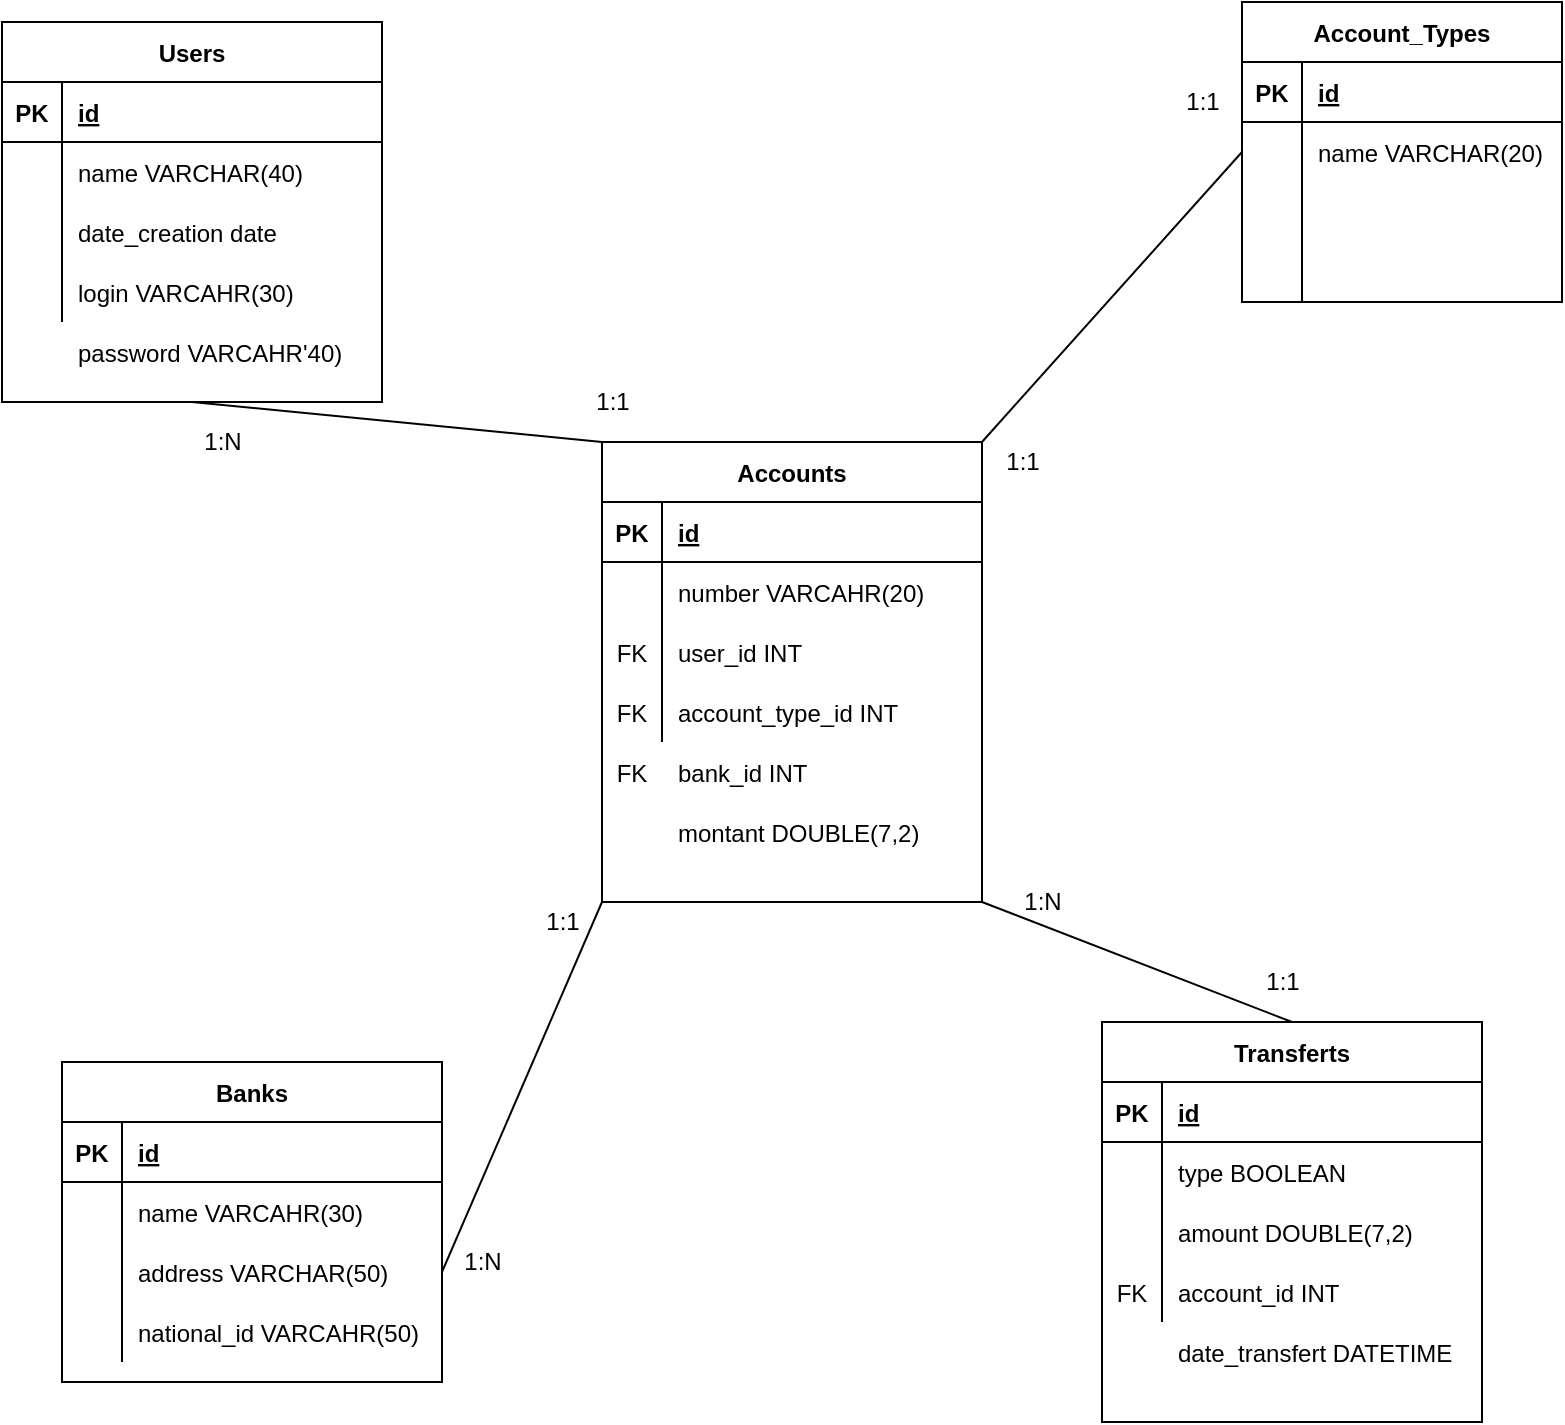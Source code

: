 <mxfile version="13.7.7" type="github">
  <diagram id="R2lEEEUBdFMjLlhIrx00" name="Page-1">
    <mxGraphModel dx="1422" dy="802" grid="1" gridSize="10" guides="1" tooltips="1" connect="1" arrows="1" fold="1" page="1" pageScale="1" pageWidth="850" pageHeight="1100" math="0" shadow="0" extFonts="Permanent Marker^https://fonts.googleapis.com/css?family=Permanent+Marker">
      <root>
        <mxCell id="0" />
        <mxCell id="1" parent="0" />
        <mxCell id="67jycsV7ZSqdvSspBb41-67" value="password VARCAHR&#39;40)" style="shape=partialRectangle;connectable=0;fillColor=none;top=0;left=0;bottom=0;right=0;align=left;spacingLeft=6;overflow=hidden;" vertex="1" parent="1">
          <mxGeometry x="50" y="200" width="150" height="30" as="geometry" />
        </mxCell>
        <mxCell id="67jycsV7ZSqdvSspBb41-70" value="bank_id INT" style="shape=partialRectangle;connectable=0;fillColor=none;top=0;left=0;bottom=0;right=0;align=left;spacingLeft=6;overflow=hidden;" vertex="1" parent="1">
          <mxGeometry x="350" y="410" width="150" height="30" as="geometry" />
        </mxCell>
        <mxCell id="67jycsV7ZSqdvSspBb41-71" value="montant DOUBLE(7,2)" style="shape=partialRectangle;connectable=0;fillColor=none;top=0;left=0;bottom=0;right=0;align=left;spacingLeft=6;overflow=hidden;" vertex="1" parent="1">
          <mxGeometry x="350" y="440" width="150" height="30" as="geometry" />
        </mxCell>
        <mxCell id="67jycsV7ZSqdvSspBb41-115" value="date_transfert DATETIME" style="shape=partialRectangle;connectable=0;fillColor=none;top=0;left=0;bottom=0;right=0;align=left;spacingLeft=6;overflow=hidden;" vertex="1" parent="1">
          <mxGeometry x="600" y="700" width="150" height="30" as="geometry" />
        </mxCell>
        <mxCell id="67jycsV7ZSqdvSspBb41-131" value="FK" style="shape=partialRectangle;connectable=0;fillColor=none;top=0;left=0;bottom=0;right=0;editable=1;overflow=hidden;" vertex="1" parent="1">
          <mxGeometry x="320" y="410" width="30" height="30" as="geometry" />
        </mxCell>
        <mxCell id="67jycsV7ZSqdvSspBb41-51" value="Users" style="shape=table;startSize=30;container=1;collapsible=1;childLayout=tableLayout;fixedRows=1;rowLines=0;fontStyle=1;align=center;resizeLast=1;" vertex="1" parent="1">
          <mxGeometry x="20" y="50" width="190" height="190" as="geometry" />
        </mxCell>
        <mxCell id="67jycsV7ZSqdvSspBb41-52" value="" style="shape=partialRectangle;collapsible=0;dropTarget=0;pointerEvents=0;fillColor=none;top=0;left=0;bottom=1;right=0;points=[[0,0.5],[1,0.5]];portConstraint=eastwest;" vertex="1" parent="67jycsV7ZSqdvSspBb41-51">
          <mxGeometry y="30" width="190" height="30" as="geometry" />
        </mxCell>
        <mxCell id="67jycsV7ZSqdvSspBb41-53" value="PK" style="shape=partialRectangle;connectable=0;fillColor=none;top=0;left=0;bottom=0;right=0;fontStyle=1;overflow=hidden;" vertex="1" parent="67jycsV7ZSqdvSspBb41-52">
          <mxGeometry width="30" height="30" as="geometry" />
        </mxCell>
        <mxCell id="67jycsV7ZSqdvSspBb41-54" value="id" style="shape=partialRectangle;connectable=0;fillColor=none;top=0;left=0;bottom=0;right=0;align=left;spacingLeft=6;fontStyle=5;overflow=hidden;" vertex="1" parent="67jycsV7ZSqdvSspBb41-52">
          <mxGeometry x="30" width="160" height="30" as="geometry" />
        </mxCell>
        <mxCell id="67jycsV7ZSqdvSspBb41-55" value="" style="shape=partialRectangle;collapsible=0;dropTarget=0;pointerEvents=0;fillColor=none;top=0;left=0;bottom=0;right=0;points=[[0,0.5],[1,0.5]];portConstraint=eastwest;" vertex="1" parent="67jycsV7ZSqdvSspBb41-51">
          <mxGeometry y="60" width="190" height="30" as="geometry" />
        </mxCell>
        <mxCell id="67jycsV7ZSqdvSspBb41-56" value="" style="shape=partialRectangle;connectable=0;fillColor=none;top=0;left=0;bottom=0;right=0;editable=1;overflow=hidden;" vertex="1" parent="67jycsV7ZSqdvSspBb41-55">
          <mxGeometry width="30" height="30" as="geometry" />
        </mxCell>
        <mxCell id="67jycsV7ZSqdvSspBb41-57" value="name VARCHAR(40)" style="shape=partialRectangle;connectable=0;fillColor=none;top=0;left=0;bottom=0;right=0;align=left;spacingLeft=6;overflow=hidden;" vertex="1" parent="67jycsV7ZSqdvSspBb41-55">
          <mxGeometry x="30" width="160" height="30" as="geometry" />
        </mxCell>
        <mxCell id="67jycsV7ZSqdvSspBb41-58" value="" style="shape=partialRectangle;collapsible=0;dropTarget=0;pointerEvents=0;fillColor=none;top=0;left=0;bottom=0;right=0;points=[[0,0.5],[1,0.5]];portConstraint=eastwest;" vertex="1" parent="67jycsV7ZSqdvSspBb41-51">
          <mxGeometry y="90" width="190" height="30" as="geometry" />
        </mxCell>
        <mxCell id="67jycsV7ZSqdvSspBb41-59" value="" style="shape=partialRectangle;connectable=0;fillColor=none;top=0;left=0;bottom=0;right=0;editable=1;overflow=hidden;" vertex="1" parent="67jycsV7ZSqdvSspBb41-58">
          <mxGeometry width="30" height="30" as="geometry" />
        </mxCell>
        <mxCell id="67jycsV7ZSqdvSspBb41-60" value="date_creation date" style="shape=partialRectangle;connectable=0;fillColor=none;top=0;left=0;bottom=0;right=0;align=left;spacingLeft=6;overflow=hidden;" vertex="1" parent="67jycsV7ZSqdvSspBb41-58">
          <mxGeometry x="30" width="160" height="30" as="geometry" />
        </mxCell>
        <mxCell id="67jycsV7ZSqdvSspBb41-61" value="" style="shape=partialRectangle;collapsible=0;dropTarget=0;pointerEvents=0;fillColor=none;top=0;left=0;bottom=0;right=0;points=[[0,0.5],[1,0.5]];portConstraint=eastwest;" vertex="1" parent="67jycsV7ZSqdvSspBb41-51">
          <mxGeometry y="120" width="190" height="30" as="geometry" />
        </mxCell>
        <mxCell id="67jycsV7ZSqdvSspBb41-62" value="" style="shape=partialRectangle;connectable=0;fillColor=none;top=0;left=0;bottom=0;right=0;editable=1;overflow=hidden;" vertex="1" parent="67jycsV7ZSqdvSspBb41-61">
          <mxGeometry width="30" height="30" as="geometry" />
        </mxCell>
        <mxCell id="67jycsV7ZSqdvSspBb41-63" value="login VARCAHR(30)" style="shape=partialRectangle;connectable=0;fillColor=none;top=0;left=0;bottom=0;right=0;align=left;spacingLeft=6;overflow=hidden;" vertex="1" parent="67jycsV7ZSqdvSspBb41-61">
          <mxGeometry x="30" width="160" height="30" as="geometry" />
        </mxCell>
        <mxCell id="67jycsV7ZSqdvSspBb41-102" value="Banks" style="shape=table;startSize=30;container=1;collapsible=1;childLayout=tableLayout;fixedRows=1;rowLines=0;fontStyle=1;align=center;resizeLast=1;" vertex="1" parent="1">
          <mxGeometry x="50" y="570" width="190" height="160" as="geometry" />
        </mxCell>
        <mxCell id="67jycsV7ZSqdvSspBb41-103" value="" style="shape=partialRectangle;collapsible=0;dropTarget=0;pointerEvents=0;fillColor=none;top=0;left=0;bottom=1;right=0;points=[[0,0.5],[1,0.5]];portConstraint=eastwest;" vertex="1" parent="67jycsV7ZSqdvSspBb41-102">
          <mxGeometry y="30" width="190" height="30" as="geometry" />
        </mxCell>
        <mxCell id="67jycsV7ZSqdvSspBb41-104" value="PK" style="shape=partialRectangle;connectable=0;fillColor=none;top=0;left=0;bottom=0;right=0;fontStyle=1;overflow=hidden;" vertex="1" parent="67jycsV7ZSqdvSspBb41-103">
          <mxGeometry width="30" height="30" as="geometry" />
        </mxCell>
        <mxCell id="67jycsV7ZSqdvSspBb41-105" value="id" style="shape=partialRectangle;connectable=0;fillColor=none;top=0;left=0;bottom=0;right=0;align=left;spacingLeft=6;fontStyle=5;overflow=hidden;" vertex="1" parent="67jycsV7ZSqdvSspBb41-103">
          <mxGeometry x="30" width="160" height="30" as="geometry" />
        </mxCell>
        <mxCell id="67jycsV7ZSqdvSspBb41-106" value="" style="shape=partialRectangle;collapsible=0;dropTarget=0;pointerEvents=0;fillColor=none;top=0;left=0;bottom=0;right=0;points=[[0,0.5],[1,0.5]];portConstraint=eastwest;" vertex="1" parent="67jycsV7ZSqdvSspBb41-102">
          <mxGeometry y="60" width="190" height="30" as="geometry" />
        </mxCell>
        <mxCell id="67jycsV7ZSqdvSspBb41-107" value="" style="shape=partialRectangle;connectable=0;fillColor=none;top=0;left=0;bottom=0;right=0;editable=1;overflow=hidden;" vertex="1" parent="67jycsV7ZSqdvSspBb41-106">
          <mxGeometry width="30" height="30" as="geometry" />
        </mxCell>
        <mxCell id="67jycsV7ZSqdvSspBb41-108" value="name VARCAHR(30)" style="shape=partialRectangle;connectable=0;fillColor=none;top=0;left=0;bottom=0;right=0;align=left;spacingLeft=6;overflow=hidden;" vertex="1" parent="67jycsV7ZSqdvSspBb41-106">
          <mxGeometry x="30" width="160" height="30" as="geometry" />
        </mxCell>
        <mxCell id="67jycsV7ZSqdvSspBb41-109" value="" style="shape=partialRectangle;collapsible=0;dropTarget=0;pointerEvents=0;fillColor=none;top=0;left=0;bottom=0;right=0;points=[[0,0.5],[1,0.5]];portConstraint=eastwest;" vertex="1" parent="67jycsV7ZSqdvSspBb41-102">
          <mxGeometry y="90" width="190" height="30" as="geometry" />
        </mxCell>
        <mxCell id="67jycsV7ZSqdvSspBb41-110" value="" style="shape=partialRectangle;connectable=0;fillColor=none;top=0;left=0;bottom=0;right=0;editable=1;overflow=hidden;" vertex="1" parent="67jycsV7ZSqdvSspBb41-109">
          <mxGeometry width="30" height="30" as="geometry" />
        </mxCell>
        <mxCell id="67jycsV7ZSqdvSspBb41-111" value="address VARCHAR(50)" style="shape=partialRectangle;connectable=0;fillColor=none;top=0;left=0;bottom=0;right=0;align=left;spacingLeft=6;overflow=hidden;" vertex="1" parent="67jycsV7ZSqdvSspBb41-109">
          <mxGeometry x="30" width="160" height="30" as="geometry" />
        </mxCell>
        <mxCell id="67jycsV7ZSqdvSspBb41-112" value="" style="shape=partialRectangle;collapsible=0;dropTarget=0;pointerEvents=0;fillColor=none;top=0;left=0;bottom=0;right=0;points=[[0,0.5],[1,0.5]];portConstraint=eastwest;" vertex="1" parent="67jycsV7ZSqdvSspBb41-102">
          <mxGeometry y="120" width="190" height="30" as="geometry" />
        </mxCell>
        <mxCell id="67jycsV7ZSqdvSspBb41-113" value="" style="shape=partialRectangle;connectable=0;fillColor=none;top=0;left=0;bottom=0;right=0;editable=1;overflow=hidden;" vertex="1" parent="67jycsV7ZSqdvSspBb41-112">
          <mxGeometry width="30" height="30" as="geometry" />
        </mxCell>
        <mxCell id="67jycsV7ZSqdvSspBb41-114" value="national_id VARCAHR(50)" style="shape=partialRectangle;connectable=0;fillColor=none;top=0;left=0;bottom=0;right=0;align=left;spacingLeft=6;overflow=hidden;" vertex="1" parent="67jycsV7ZSqdvSspBb41-112">
          <mxGeometry x="30" width="160" height="30" as="geometry" />
        </mxCell>
        <mxCell id="67jycsV7ZSqdvSspBb41-117" value="Transferts" style="shape=table;startSize=30;container=1;collapsible=1;childLayout=tableLayout;fixedRows=1;rowLines=0;fontStyle=1;align=center;resizeLast=1;" vertex="1" parent="1">
          <mxGeometry x="570" y="550" width="190" height="200" as="geometry" />
        </mxCell>
        <mxCell id="67jycsV7ZSqdvSspBb41-118" value="" style="shape=partialRectangle;collapsible=0;dropTarget=0;pointerEvents=0;fillColor=none;top=0;left=0;bottom=1;right=0;points=[[0,0.5],[1,0.5]];portConstraint=eastwest;" vertex="1" parent="67jycsV7ZSqdvSspBb41-117">
          <mxGeometry y="30" width="190" height="30" as="geometry" />
        </mxCell>
        <mxCell id="67jycsV7ZSqdvSspBb41-119" value="PK" style="shape=partialRectangle;connectable=0;fillColor=none;top=0;left=0;bottom=0;right=0;fontStyle=1;overflow=hidden;" vertex="1" parent="67jycsV7ZSqdvSspBb41-118">
          <mxGeometry width="30" height="30" as="geometry" />
        </mxCell>
        <mxCell id="67jycsV7ZSqdvSspBb41-120" value="id" style="shape=partialRectangle;connectable=0;fillColor=none;top=0;left=0;bottom=0;right=0;align=left;spacingLeft=6;fontStyle=5;overflow=hidden;" vertex="1" parent="67jycsV7ZSqdvSspBb41-118">
          <mxGeometry x="30" width="160" height="30" as="geometry" />
        </mxCell>
        <mxCell id="67jycsV7ZSqdvSspBb41-121" value="" style="shape=partialRectangle;collapsible=0;dropTarget=0;pointerEvents=0;fillColor=none;top=0;left=0;bottom=0;right=0;points=[[0,0.5],[1,0.5]];portConstraint=eastwest;" vertex="1" parent="67jycsV7ZSqdvSspBb41-117">
          <mxGeometry y="60" width="190" height="30" as="geometry" />
        </mxCell>
        <mxCell id="67jycsV7ZSqdvSspBb41-122" value="" style="shape=partialRectangle;connectable=0;fillColor=none;top=0;left=0;bottom=0;right=0;editable=1;overflow=hidden;" vertex="1" parent="67jycsV7ZSqdvSspBb41-121">
          <mxGeometry width="30" height="30" as="geometry" />
        </mxCell>
        <mxCell id="67jycsV7ZSqdvSspBb41-123" value="type BOOLEAN" style="shape=partialRectangle;connectable=0;fillColor=none;top=0;left=0;bottom=0;right=0;align=left;spacingLeft=6;overflow=hidden;" vertex="1" parent="67jycsV7ZSqdvSspBb41-121">
          <mxGeometry x="30" width="160" height="30" as="geometry" />
        </mxCell>
        <mxCell id="67jycsV7ZSqdvSspBb41-124" value="" style="shape=partialRectangle;collapsible=0;dropTarget=0;pointerEvents=0;fillColor=none;top=0;left=0;bottom=0;right=0;points=[[0,0.5],[1,0.5]];portConstraint=eastwest;" vertex="1" parent="67jycsV7ZSqdvSspBb41-117">
          <mxGeometry y="90" width="190" height="30" as="geometry" />
        </mxCell>
        <mxCell id="67jycsV7ZSqdvSspBb41-125" value="" style="shape=partialRectangle;connectable=0;fillColor=none;top=0;left=0;bottom=0;right=0;editable=1;overflow=hidden;" vertex="1" parent="67jycsV7ZSqdvSspBb41-124">
          <mxGeometry width="30" height="30" as="geometry" />
        </mxCell>
        <mxCell id="67jycsV7ZSqdvSspBb41-126" value="amount DOUBLE(7,2)" style="shape=partialRectangle;connectable=0;fillColor=none;top=0;left=0;bottom=0;right=0;align=left;spacingLeft=6;overflow=hidden;" vertex="1" parent="67jycsV7ZSqdvSspBb41-124">
          <mxGeometry x="30" width="160" height="30" as="geometry" />
        </mxCell>
        <mxCell id="67jycsV7ZSqdvSspBb41-127" value="" style="shape=partialRectangle;collapsible=0;dropTarget=0;pointerEvents=0;fillColor=none;top=0;left=0;bottom=0;right=0;points=[[0,0.5],[1,0.5]];portConstraint=eastwest;" vertex="1" parent="67jycsV7ZSqdvSspBb41-117">
          <mxGeometry y="120" width="190" height="30" as="geometry" />
        </mxCell>
        <mxCell id="67jycsV7ZSqdvSspBb41-128" value="FK" style="shape=partialRectangle;connectable=0;fillColor=none;top=0;left=0;bottom=0;right=0;editable=1;overflow=hidden;" vertex="1" parent="67jycsV7ZSqdvSspBb41-127">
          <mxGeometry width="30" height="30" as="geometry" />
        </mxCell>
        <mxCell id="67jycsV7ZSqdvSspBb41-129" value="account_id INT" style="shape=partialRectangle;connectable=0;fillColor=none;top=0;left=0;bottom=0;right=0;align=left;spacingLeft=6;overflow=hidden;" vertex="1" parent="67jycsV7ZSqdvSspBb41-127">
          <mxGeometry x="30" width="160" height="30" as="geometry" />
        </mxCell>
        <mxCell id="67jycsV7ZSqdvSspBb41-72" value="Accounts" style="shape=table;startSize=30;container=1;collapsible=1;childLayout=tableLayout;fixedRows=1;rowLines=0;fontStyle=1;align=center;resizeLast=1;" vertex="1" parent="1">
          <mxGeometry x="320" y="260" width="190" height="230" as="geometry" />
        </mxCell>
        <mxCell id="67jycsV7ZSqdvSspBb41-73" value="" style="shape=partialRectangle;collapsible=0;dropTarget=0;pointerEvents=0;fillColor=none;top=0;left=0;bottom=1;right=0;points=[[0,0.5],[1,0.5]];portConstraint=eastwest;" vertex="1" parent="67jycsV7ZSqdvSspBb41-72">
          <mxGeometry y="30" width="190" height="30" as="geometry" />
        </mxCell>
        <mxCell id="67jycsV7ZSqdvSspBb41-74" value="PK" style="shape=partialRectangle;connectable=0;fillColor=none;top=0;left=0;bottom=0;right=0;fontStyle=1;overflow=hidden;" vertex="1" parent="67jycsV7ZSqdvSspBb41-73">
          <mxGeometry width="30" height="30" as="geometry" />
        </mxCell>
        <mxCell id="67jycsV7ZSqdvSspBb41-75" value="id" style="shape=partialRectangle;connectable=0;fillColor=none;top=0;left=0;bottom=0;right=0;align=left;spacingLeft=6;fontStyle=5;overflow=hidden;" vertex="1" parent="67jycsV7ZSqdvSspBb41-73">
          <mxGeometry x="30" width="160" height="30" as="geometry" />
        </mxCell>
        <mxCell id="67jycsV7ZSqdvSspBb41-76" value="" style="shape=partialRectangle;collapsible=0;dropTarget=0;pointerEvents=0;fillColor=none;top=0;left=0;bottom=0;right=0;points=[[0,0.5],[1,0.5]];portConstraint=eastwest;" vertex="1" parent="67jycsV7ZSqdvSspBb41-72">
          <mxGeometry y="60" width="190" height="30" as="geometry" />
        </mxCell>
        <mxCell id="67jycsV7ZSqdvSspBb41-77" value="" style="shape=partialRectangle;connectable=0;fillColor=none;top=0;left=0;bottom=0;right=0;editable=1;overflow=hidden;" vertex="1" parent="67jycsV7ZSqdvSspBb41-76">
          <mxGeometry width="30" height="30" as="geometry" />
        </mxCell>
        <mxCell id="67jycsV7ZSqdvSspBb41-78" value="number VARCAHR(20)" style="shape=partialRectangle;connectable=0;fillColor=none;top=0;left=0;bottom=0;right=0;align=left;spacingLeft=6;overflow=hidden;" vertex="1" parent="67jycsV7ZSqdvSspBb41-76">
          <mxGeometry x="30" width="160" height="30" as="geometry" />
        </mxCell>
        <mxCell id="67jycsV7ZSqdvSspBb41-79" value="" style="shape=partialRectangle;collapsible=0;dropTarget=0;pointerEvents=0;fillColor=none;top=0;left=0;bottom=0;right=0;points=[[0,0.5],[1,0.5]];portConstraint=eastwest;" vertex="1" parent="67jycsV7ZSqdvSspBb41-72">
          <mxGeometry y="90" width="190" height="30" as="geometry" />
        </mxCell>
        <mxCell id="67jycsV7ZSqdvSspBb41-80" value="FK" style="shape=partialRectangle;connectable=0;fillColor=none;top=0;left=0;bottom=0;right=0;editable=1;overflow=hidden;" vertex="1" parent="67jycsV7ZSqdvSspBb41-79">
          <mxGeometry width="30" height="30" as="geometry" />
        </mxCell>
        <mxCell id="67jycsV7ZSqdvSspBb41-81" value="user_id INT" style="shape=partialRectangle;connectable=0;fillColor=none;top=0;left=0;bottom=0;right=0;align=left;spacingLeft=6;overflow=hidden;" vertex="1" parent="67jycsV7ZSqdvSspBb41-79">
          <mxGeometry x="30" width="160" height="30" as="geometry" />
        </mxCell>
        <mxCell id="67jycsV7ZSqdvSspBb41-82" value="" style="shape=partialRectangle;collapsible=0;dropTarget=0;pointerEvents=0;fillColor=none;top=0;left=0;bottom=0;right=0;points=[[0,0.5],[1,0.5]];portConstraint=eastwest;" vertex="1" parent="67jycsV7ZSqdvSspBb41-72">
          <mxGeometry y="120" width="190" height="30" as="geometry" />
        </mxCell>
        <mxCell id="67jycsV7ZSqdvSspBb41-83" value="FK" style="shape=partialRectangle;connectable=0;fillColor=none;top=0;left=0;bottom=0;right=0;editable=1;overflow=hidden;" vertex="1" parent="67jycsV7ZSqdvSspBb41-82">
          <mxGeometry width="30" height="30" as="geometry" />
        </mxCell>
        <mxCell id="67jycsV7ZSqdvSspBb41-84" value="account_type_id INT" style="shape=partialRectangle;connectable=0;fillColor=none;top=0;left=0;bottom=0;right=0;align=left;spacingLeft=6;overflow=hidden;" vertex="1" parent="67jycsV7ZSqdvSspBb41-82">
          <mxGeometry x="30" width="160" height="30" as="geometry" />
        </mxCell>
        <mxCell id="67jycsV7ZSqdvSspBb41-87" value="Account_Types" style="shape=table;startSize=30;container=1;collapsible=1;childLayout=tableLayout;fixedRows=1;rowLines=0;fontStyle=1;align=center;resizeLast=1;" vertex="1" parent="1">
          <mxGeometry x="640" y="40" width="160" height="150" as="geometry" />
        </mxCell>
        <mxCell id="67jycsV7ZSqdvSspBb41-88" value="" style="shape=partialRectangle;collapsible=0;dropTarget=0;pointerEvents=0;fillColor=none;top=0;left=0;bottom=1;right=0;points=[[0,0.5],[1,0.5]];portConstraint=eastwest;" vertex="1" parent="67jycsV7ZSqdvSspBb41-87">
          <mxGeometry y="30" width="160" height="30" as="geometry" />
        </mxCell>
        <mxCell id="67jycsV7ZSqdvSspBb41-89" value="PK" style="shape=partialRectangle;connectable=0;fillColor=none;top=0;left=0;bottom=0;right=0;fontStyle=1;overflow=hidden;" vertex="1" parent="67jycsV7ZSqdvSspBb41-88">
          <mxGeometry width="30" height="30" as="geometry" />
        </mxCell>
        <mxCell id="67jycsV7ZSqdvSspBb41-90" value="id" style="shape=partialRectangle;connectable=0;fillColor=none;top=0;left=0;bottom=0;right=0;align=left;spacingLeft=6;fontStyle=5;overflow=hidden;" vertex="1" parent="67jycsV7ZSqdvSspBb41-88">
          <mxGeometry x="30" width="130" height="30" as="geometry" />
        </mxCell>
        <mxCell id="67jycsV7ZSqdvSspBb41-91" value="" style="shape=partialRectangle;collapsible=0;dropTarget=0;pointerEvents=0;fillColor=none;top=0;left=0;bottom=0;right=0;points=[[0,0.5],[1,0.5]];portConstraint=eastwest;" vertex="1" parent="67jycsV7ZSqdvSspBb41-87">
          <mxGeometry y="60" width="160" height="30" as="geometry" />
        </mxCell>
        <mxCell id="67jycsV7ZSqdvSspBb41-92" value="" style="shape=partialRectangle;connectable=0;fillColor=none;top=0;left=0;bottom=0;right=0;editable=1;overflow=hidden;" vertex="1" parent="67jycsV7ZSqdvSspBb41-91">
          <mxGeometry width="30" height="30" as="geometry" />
        </mxCell>
        <mxCell id="67jycsV7ZSqdvSspBb41-93" value="name VARCHAR(20)" style="shape=partialRectangle;connectable=0;fillColor=none;top=0;left=0;bottom=0;right=0;align=left;spacingLeft=6;overflow=hidden;" vertex="1" parent="67jycsV7ZSqdvSspBb41-91">
          <mxGeometry x="30" width="130" height="30" as="geometry" />
        </mxCell>
        <mxCell id="67jycsV7ZSqdvSspBb41-94" value="" style="shape=partialRectangle;collapsible=0;dropTarget=0;pointerEvents=0;fillColor=none;top=0;left=0;bottom=0;right=0;points=[[0,0.5],[1,0.5]];portConstraint=eastwest;" vertex="1" parent="67jycsV7ZSqdvSspBb41-87">
          <mxGeometry y="90" width="160" height="30" as="geometry" />
        </mxCell>
        <mxCell id="67jycsV7ZSqdvSspBb41-95" value="" style="shape=partialRectangle;connectable=0;fillColor=none;top=0;left=0;bottom=0;right=0;editable=1;overflow=hidden;" vertex="1" parent="67jycsV7ZSqdvSspBb41-94">
          <mxGeometry width="30" height="30" as="geometry" />
        </mxCell>
        <mxCell id="67jycsV7ZSqdvSspBb41-96" value="" style="shape=partialRectangle;connectable=0;fillColor=none;top=0;left=0;bottom=0;right=0;align=left;spacingLeft=6;overflow=hidden;" vertex="1" parent="67jycsV7ZSqdvSspBb41-94">
          <mxGeometry x="30" width="130" height="30" as="geometry" />
        </mxCell>
        <mxCell id="67jycsV7ZSqdvSspBb41-97" value="" style="shape=partialRectangle;collapsible=0;dropTarget=0;pointerEvents=0;fillColor=none;top=0;left=0;bottom=0;right=0;points=[[0,0.5],[1,0.5]];portConstraint=eastwest;" vertex="1" parent="67jycsV7ZSqdvSspBb41-87">
          <mxGeometry y="120" width="160" height="30" as="geometry" />
        </mxCell>
        <mxCell id="67jycsV7ZSqdvSspBb41-98" value="" style="shape=partialRectangle;connectable=0;fillColor=none;top=0;left=0;bottom=0;right=0;editable=1;overflow=hidden;" vertex="1" parent="67jycsV7ZSqdvSspBb41-97">
          <mxGeometry width="30" height="30" as="geometry" />
        </mxCell>
        <mxCell id="67jycsV7ZSqdvSspBb41-99" value="" style="shape=partialRectangle;connectable=0;fillColor=none;top=0;left=0;bottom=0;right=0;align=left;spacingLeft=6;overflow=hidden;" vertex="1" parent="67jycsV7ZSqdvSspBb41-97">
          <mxGeometry x="30" width="130" height="30" as="geometry" />
        </mxCell>
        <mxCell id="67jycsV7ZSqdvSspBb41-134" value="" style="endArrow=none;html=1;entryX=0;entryY=0;entryDx=0;entryDy=0;exitX=0.5;exitY=1;exitDx=0;exitDy=0;" edge="1" parent="1" source="67jycsV7ZSqdvSspBb41-51" target="67jycsV7ZSqdvSspBb41-72">
          <mxGeometry width="50" height="50" relative="1" as="geometry">
            <mxPoint x="120" y="250" as="sourcePoint" />
            <mxPoint x="200" y="310" as="targetPoint" />
            <Array as="points" />
          </mxGeometry>
        </mxCell>
        <mxCell id="67jycsV7ZSqdvSspBb41-135" value="" style="endArrow=none;html=1;exitX=1;exitY=0;exitDx=0;exitDy=0;entryX=0;entryY=0.5;entryDx=0;entryDy=0;" edge="1" parent="1" source="67jycsV7ZSqdvSspBb41-72" target="67jycsV7ZSqdvSspBb41-91">
          <mxGeometry width="50" height="50" relative="1" as="geometry">
            <mxPoint x="440" y="180" as="sourcePoint" />
            <mxPoint x="490" y="130" as="targetPoint" />
            <Array as="points" />
          </mxGeometry>
        </mxCell>
        <mxCell id="67jycsV7ZSqdvSspBb41-136" value="" style="endArrow=none;html=1;exitX=1;exitY=0.5;exitDx=0;exitDy=0;entryX=0;entryY=1;entryDx=0;entryDy=0;" edge="1" parent="1" source="67jycsV7ZSqdvSspBb41-109" target="67jycsV7ZSqdvSspBb41-72">
          <mxGeometry width="50" height="50" relative="1" as="geometry">
            <mxPoint x="290" y="670" as="sourcePoint" />
            <mxPoint x="340" y="620" as="targetPoint" />
            <Array as="points" />
          </mxGeometry>
        </mxCell>
        <mxCell id="67jycsV7ZSqdvSspBb41-137" value="" style="endArrow=none;html=1;exitX=1;exitY=1;exitDx=0;exitDy=0;entryX=0.5;entryY=0;entryDx=0;entryDy=0;" edge="1" parent="1" source="67jycsV7ZSqdvSspBb41-72" target="67jycsV7ZSqdvSspBb41-117">
          <mxGeometry width="50" height="50" relative="1" as="geometry">
            <mxPoint x="610" y="400" as="sourcePoint" />
            <mxPoint x="660" y="350" as="targetPoint" />
          </mxGeometry>
        </mxCell>
        <mxCell id="67jycsV7ZSqdvSspBb41-138" value="1:N" style="text;html=1;align=center;verticalAlign=middle;resizable=0;points=[];autosize=1;" vertex="1" parent="1">
          <mxGeometry x="115" y="250" width="30" height="20" as="geometry" />
        </mxCell>
        <mxCell id="67jycsV7ZSqdvSspBb41-139" value="1:1" style="text;html=1;align=center;verticalAlign=middle;resizable=0;points=[];autosize=1;" vertex="1" parent="1">
          <mxGeometry x="310" y="230" width="30" height="20" as="geometry" />
        </mxCell>
        <mxCell id="67jycsV7ZSqdvSspBb41-140" value="1:N" style="text;html=1;align=center;verticalAlign=middle;resizable=0;points=[];autosize=1;" vertex="1" parent="1">
          <mxGeometry x="245" y="660" width="30" height="20" as="geometry" />
        </mxCell>
        <mxCell id="67jycsV7ZSqdvSspBb41-141" value="1:1" style="text;html=1;align=center;verticalAlign=middle;resizable=0;points=[];autosize=1;" vertex="1" parent="1">
          <mxGeometry x="285" y="490" width="30" height="20" as="geometry" />
        </mxCell>
        <mxCell id="67jycsV7ZSqdvSspBb41-142" value="1:1" style="text;html=1;align=center;verticalAlign=middle;resizable=0;points=[];autosize=1;" vertex="1" parent="1">
          <mxGeometry x="515" y="260" width="30" height="20" as="geometry" />
        </mxCell>
        <mxCell id="67jycsV7ZSqdvSspBb41-143" value="1:1" style="text;html=1;align=center;verticalAlign=middle;resizable=0;points=[];autosize=1;" vertex="1" parent="1">
          <mxGeometry x="605" y="80" width="30" height="20" as="geometry" />
        </mxCell>
        <mxCell id="67jycsV7ZSqdvSspBb41-144" value="1:N" style="text;html=1;align=center;verticalAlign=middle;resizable=0;points=[];autosize=1;" vertex="1" parent="1">
          <mxGeometry x="525" y="480" width="30" height="20" as="geometry" />
        </mxCell>
        <mxCell id="67jycsV7ZSqdvSspBb41-145" value="1:1" style="text;html=1;align=center;verticalAlign=middle;resizable=0;points=[];autosize=1;" vertex="1" parent="1">
          <mxGeometry x="645" y="520" width="30" height="20" as="geometry" />
        </mxCell>
      </root>
    </mxGraphModel>
  </diagram>
</mxfile>

